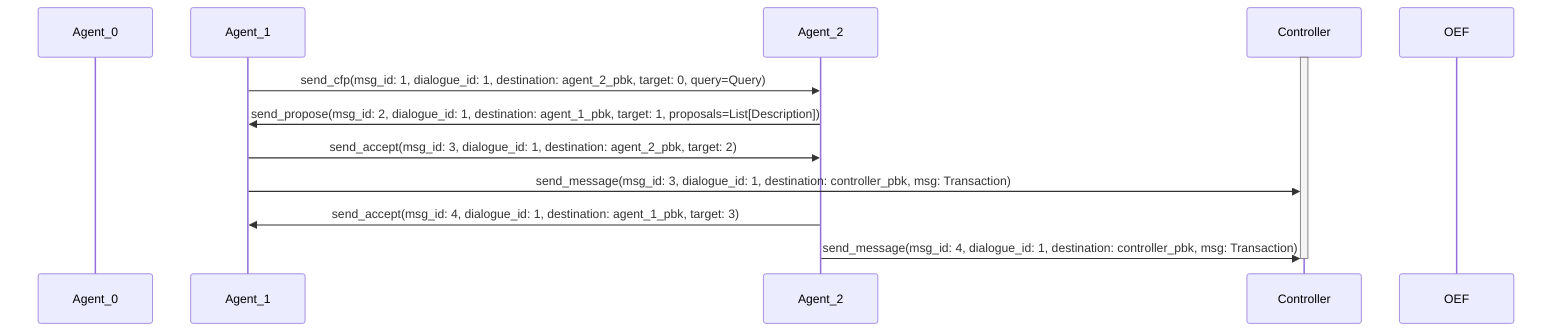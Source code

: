 sequenceDiagram
    participant Agent_0
	participant Agent_1
    participant Agent_2
    participant Controller
    participant OEF

    activate Controller
    Agent_1->>Agent_2: send_cfp(msg_id: 1, dialogue_id: 1, destination: agent_2_pbk, target: 0, query=Query)
    Agent_2->>Agent_1: send_propose(msg_id: 2, dialogue_id: 1, destination: agent_1_pbk, target: 1, proposals=List[Description])
    Agent_1->>Agent_2: send_accept(msg_id: 3, dialogue_id: 1, destination: agent_2_pbk, target: 2)
    Agent_1->>Controller: send_message(msg_id: 3, dialogue_id: 1, destination: controller_pbk, msg: Transaction)
    Agent_2->>Agent_1: send_accept(msg_id: 4, dialogue_id: 1, destination: agent_1_pbk, target: 3)
    Agent_2->>Controller: send_message(msg_id: 4, dialogue_id: 1, destination: controller_pbk, msg: Transaction)
    deactivate Controller